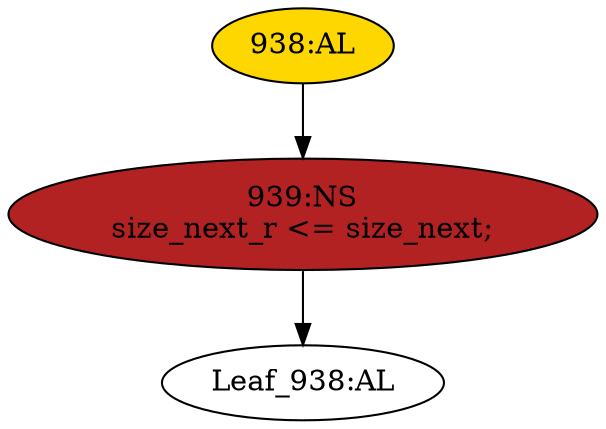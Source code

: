strict digraph "" {
	node [label="\N"];
	"939:NS"	 [ast="<pyverilog.vparser.ast.NonblockingSubstitution object at 0x7fae5e1c9e10>",
		fillcolor=firebrick,
		label="939:NS
size_next_r <= size_next;",
		statements="[<pyverilog.vparser.ast.NonblockingSubstitution object at 0x7fae5e1c9e10>]",
		style=filled,
		typ=NonblockingSubstitution];
	"Leaf_938:AL"	 [def_var="['size_next_r']",
		label="Leaf_938:AL"];
	"939:NS" -> "Leaf_938:AL"	 [cond="[]",
		lineno=None];
	"938:AL"	 [ast="<pyverilog.vparser.ast.Always object at 0x7fae5e1c9f50>",
		clk_sens=True,
		fillcolor=gold,
		label="938:AL",
		sens="['clk']",
		statements="[]",
		style=filled,
		typ=Always,
		use_var="['size_next']"];
	"938:AL" -> "939:NS"	 [cond="[]",
		lineno=None];
}
